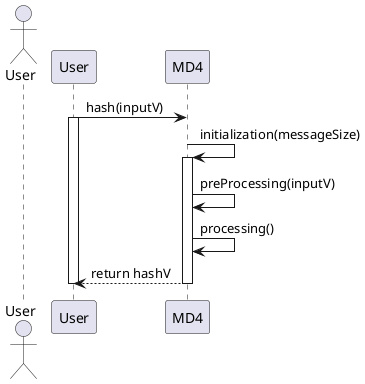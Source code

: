 @startuml

actor User

participant "User" as U
participant "MD4" as MD4

U -> MD4 : hash(inputV)
activate U

MD4 -> MD4 : initialization(messageSize)
activate MD4
MD4 -> MD4 : preProcessing(inputV)
MD4 -> MD4 : processing()
MD4 --> U : return hashV
deactivate MD4

deactivate U

@enduml
